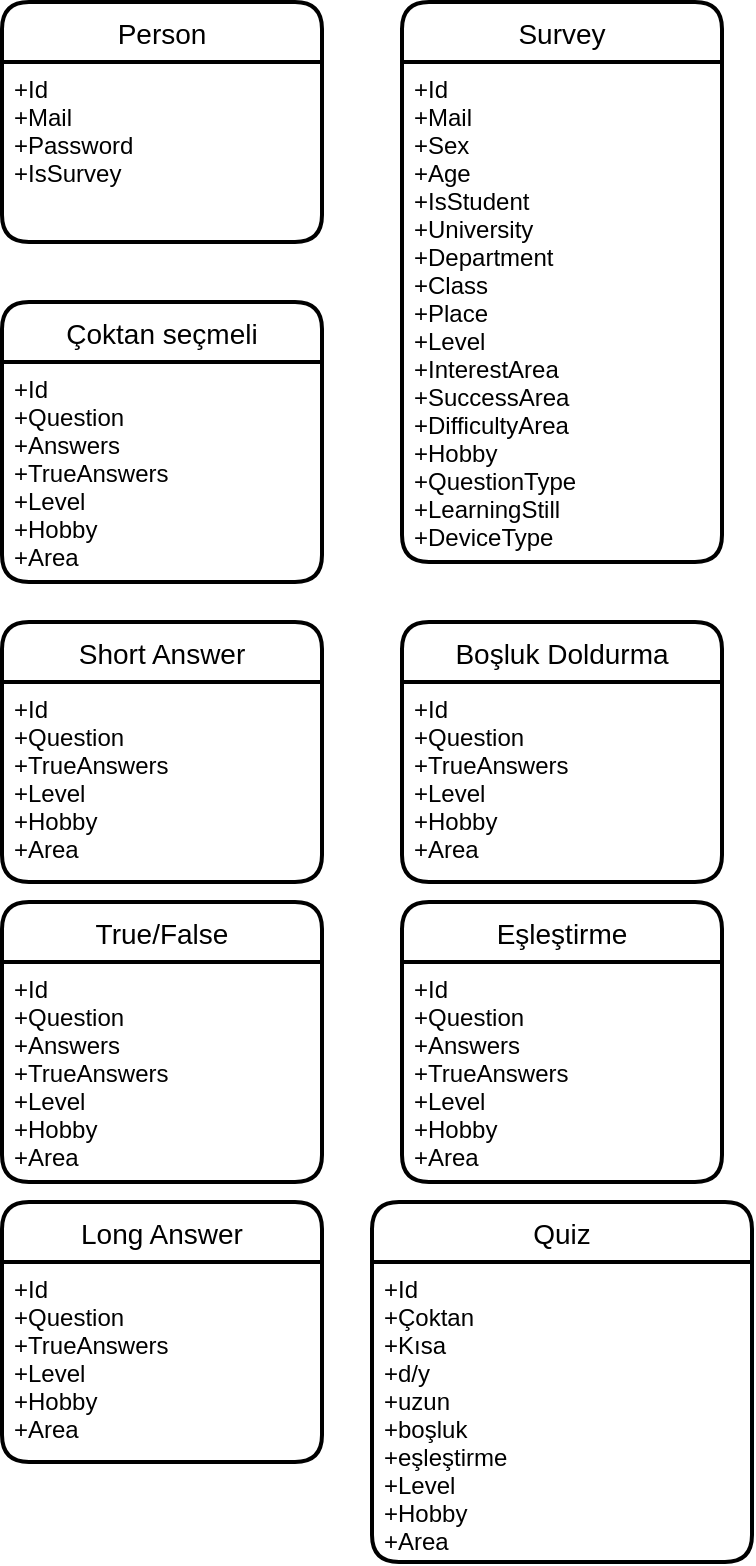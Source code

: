 <mxfile version="14.4.4" type="github">
  <diagram id="C5RBs43oDa-KdzZeNtuy" name="Page-1">
    <mxGraphModel dx="1382" dy="802" grid="1" gridSize="10" guides="1" tooltips="1" connect="1" arrows="1" fold="1" page="1" pageScale="1" pageWidth="827" pageHeight="1169" math="0" shadow="0">
      <root>
        <mxCell id="WIyWlLk6GJQsqaUBKTNV-0" />
        <mxCell id="WIyWlLk6GJQsqaUBKTNV-1" parent="WIyWlLk6GJQsqaUBKTNV-0" />
        <mxCell id="V-I4ZGH9oPwpbEzWstbQ-2" value="Person" style="swimlane;childLayout=stackLayout;horizontal=1;startSize=30;horizontalStack=0;rounded=1;fontSize=14;fontStyle=0;strokeWidth=2;resizeParent=0;resizeLast=1;shadow=0;dashed=0;align=center;" parent="WIyWlLk6GJQsqaUBKTNV-1" vertex="1">
          <mxGeometry x="180" y="40" width="160" height="120" as="geometry" />
        </mxCell>
        <mxCell id="V-I4ZGH9oPwpbEzWstbQ-3" value="+Id&#xa;+Mail&#xa;+Password&#xa;+IsSurvey" style="align=left;strokeColor=none;fillColor=none;spacingLeft=4;fontSize=12;verticalAlign=top;resizable=0;rotatable=0;part=1;" parent="V-I4ZGH9oPwpbEzWstbQ-2" vertex="1">
          <mxGeometry y="30" width="160" height="90" as="geometry" />
        </mxCell>
        <mxCell id="V-I4ZGH9oPwpbEzWstbQ-7" value="Survey" style="swimlane;childLayout=stackLayout;horizontal=1;startSize=30;horizontalStack=0;rounded=1;fontSize=14;fontStyle=0;strokeWidth=2;resizeParent=0;resizeLast=1;shadow=0;dashed=0;align=center;" parent="WIyWlLk6GJQsqaUBKTNV-1" vertex="1">
          <mxGeometry x="380" y="40" width="160" height="280" as="geometry" />
        </mxCell>
        <mxCell id="V-I4ZGH9oPwpbEzWstbQ-8" value="+Id&#xa;+Mail&#xa;+Sex&#xa;+Age&#xa;+IsStudent&#xa;+University&#xa;+Department&#xa;+Class&#xa;+Place&#xa;+Level&#xa;+InterestArea&#xa;+SuccessArea&#xa;+DifficultyArea&#xa;+Hobby&#xa;+QuestionType&#xa;+LearningStill&#xa;+DeviceType" style="align=left;strokeColor=none;fillColor=none;spacingLeft=4;fontSize=12;verticalAlign=top;resizable=0;rotatable=0;part=1;" parent="V-I4ZGH9oPwpbEzWstbQ-7" vertex="1">
          <mxGeometry y="30" width="160" height="250" as="geometry" />
        </mxCell>
        <mxCell id="V-I4ZGH9oPwpbEzWstbQ-10" value="Çoktan seçmeli" style="swimlane;childLayout=stackLayout;horizontal=1;startSize=30;horizontalStack=0;rounded=1;fontSize=14;fontStyle=0;strokeWidth=2;resizeParent=0;resizeLast=1;shadow=0;dashed=0;align=center;" parent="WIyWlLk6GJQsqaUBKTNV-1" vertex="1">
          <mxGeometry x="180" y="190" width="160" height="140" as="geometry" />
        </mxCell>
        <mxCell id="V-I4ZGH9oPwpbEzWstbQ-11" value="+Id&#xa;+Question&#xa;+Answers&#xa;+TrueAnswers&#xa;+Level&#xa;+Hobby&#xa;+Area" style="align=left;strokeColor=none;fillColor=none;spacingLeft=4;fontSize=12;verticalAlign=top;resizable=0;rotatable=0;part=1;" parent="V-I4ZGH9oPwpbEzWstbQ-10" vertex="1">
          <mxGeometry y="30" width="160" height="110" as="geometry" />
        </mxCell>
        <mxCell id="V-I4ZGH9oPwpbEzWstbQ-12" value="Short Answer" style="swimlane;childLayout=stackLayout;horizontal=1;startSize=30;horizontalStack=0;rounded=1;fontSize=14;fontStyle=0;strokeWidth=2;resizeParent=0;resizeLast=1;shadow=0;dashed=0;align=center;" parent="WIyWlLk6GJQsqaUBKTNV-1" vertex="1">
          <mxGeometry x="180" y="350" width="160" height="130" as="geometry" />
        </mxCell>
        <mxCell id="V-I4ZGH9oPwpbEzWstbQ-13" value="+Id&#xa;+Question&#xa;+TrueAnswers&#xa;+Level&#xa;+Hobby&#xa;+Area" style="align=left;strokeColor=none;fillColor=none;spacingLeft=4;fontSize=12;verticalAlign=top;resizable=0;rotatable=0;part=1;" parent="V-I4ZGH9oPwpbEzWstbQ-12" vertex="1">
          <mxGeometry y="30" width="160" height="100" as="geometry" />
        </mxCell>
        <mxCell id="V-I4ZGH9oPwpbEzWstbQ-14" value="True/False" style="swimlane;childLayout=stackLayout;horizontal=1;startSize=30;horizontalStack=0;rounded=1;fontSize=14;fontStyle=0;strokeWidth=2;resizeParent=0;resizeLast=1;shadow=0;dashed=0;align=center;" parent="WIyWlLk6GJQsqaUBKTNV-1" vertex="1">
          <mxGeometry x="180" y="490" width="160" height="140" as="geometry" />
        </mxCell>
        <mxCell id="V-I4ZGH9oPwpbEzWstbQ-15" value="+Id&#xa;+Question&#xa;+Answers&#xa;+TrueAnswers&#xa;+Level&#xa;+Hobby&#xa;+Area" style="align=left;strokeColor=none;fillColor=none;spacingLeft=4;fontSize=12;verticalAlign=top;resizable=0;rotatable=0;part=1;" parent="V-I4ZGH9oPwpbEzWstbQ-14" vertex="1">
          <mxGeometry y="30" width="160" height="110" as="geometry" />
        </mxCell>
        <mxCell id="V-I4ZGH9oPwpbEzWstbQ-16" value="Long Answer" style="swimlane;childLayout=stackLayout;horizontal=1;startSize=30;horizontalStack=0;rounded=1;fontSize=14;fontStyle=0;strokeWidth=2;resizeParent=0;resizeLast=1;shadow=0;dashed=0;align=center;" parent="WIyWlLk6GJQsqaUBKTNV-1" vertex="1">
          <mxGeometry x="180" y="640" width="160" height="130" as="geometry" />
        </mxCell>
        <mxCell id="V-I4ZGH9oPwpbEzWstbQ-17" value="+Id&#xa;+Question&#xa;+TrueAnswers&#xa;+Level&#xa;+Hobby&#xa;+Area" style="align=left;strokeColor=none;fillColor=none;spacingLeft=4;fontSize=12;verticalAlign=top;resizable=0;rotatable=0;part=1;" parent="V-I4ZGH9oPwpbEzWstbQ-16" vertex="1">
          <mxGeometry y="30" width="160" height="100" as="geometry" />
        </mxCell>
        <mxCell id="V-I4ZGH9oPwpbEzWstbQ-18" value="Boşluk Doldurma" style="swimlane;childLayout=stackLayout;horizontal=1;startSize=30;horizontalStack=0;rounded=1;fontSize=14;fontStyle=0;strokeWidth=2;resizeParent=0;resizeLast=1;shadow=0;dashed=0;align=center;" parent="WIyWlLk6GJQsqaUBKTNV-1" vertex="1">
          <mxGeometry x="380" y="350" width="160" height="130" as="geometry" />
        </mxCell>
        <mxCell id="V-I4ZGH9oPwpbEzWstbQ-19" value="+Id&#xa;+Question&#xa;+TrueAnswers&#xa;+Level&#xa;+Hobby&#xa;+Area" style="align=left;strokeColor=none;fillColor=none;spacingLeft=4;fontSize=12;verticalAlign=top;resizable=0;rotatable=0;part=1;" parent="V-I4ZGH9oPwpbEzWstbQ-18" vertex="1">
          <mxGeometry y="30" width="160" height="100" as="geometry" />
        </mxCell>
        <mxCell id="V-I4ZGH9oPwpbEzWstbQ-20" value="Eşleştirme" style="swimlane;childLayout=stackLayout;horizontal=1;startSize=30;horizontalStack=0;rounded=1;fontSize=14;fontStyle=0;strokeWidth=2;resizeParent=0;resizeLast=1;shadow=0;dashed=0;align=center;" parent="WIyWlLk6GJQsqaUBKTNV-1" vertex="1">
          <mxGeometry x="380" y="490" width="160" height="140" as="geometry" />
        </mxCell>
        <mxCell id="V-I4ZGH9oPwpbEzWstbQ-21" value="+Id&#xa;+Question&#xa;+Answers&#xa;+TrueAnswers&#xa;+Level&#xa;+Hobby&#xa;+Area" style="align=left;strokeColor=none;fillColor=none;spacingLeft=4;fontSize=12;verticalAlign=top;resizable=0;rotatable=0;part=1;" parent="V-I4ZGH9oPwpbEzWstbQ-20" vertex="1">
          <mxGeometry y="30" width="160" height="110" as="geometry" />
        </mxCell>
        <mxCell id="V-I4ZGH9oPwpbEzWstbQ-24" value="Quiz" style="swimlane;childLayout=stackLayout;horizontal=1;startSize=30;horizontalStack=0;rounded=1;fontSize=14;fontStyle=0;strokeWidth=2;resizeParent=0;resizeLast=1;shadow=0;dashed=0;align=center;" parent="WIyWlLk6GJQsqaUBKTNV-1" vertex="1">
          <mxGeometry x="365" y="640" width="190" height="180" as="geometry" />
        </mxCell>
        <mxCell id="V-I4ZGH9oPwpbEzWstbQ-25" value="+Id&#xa;+Çoktan&#xa;+Kısa&#xa;+d/y&#xa;+uzun&#xa;+boşluk&#xa;+eşleştirme&#xa;+Level&#xa;+Hobby&#xa;+Area" style="align=left;strokeColor=none;fillColor=none;spacingLeft=4;fontSize=12;verticalAlign=top;resizable=0;rotatable=0;part=1;" parent="V-I4ZGH9oPwpbEzWstbQ-24" vertex="1">
          <mxGeometry y="30" width="190" height="150" as="geometry" />
        </mxCell>
      </root>
    </mxGraphModel>
  </diagram>
</mxfile>
